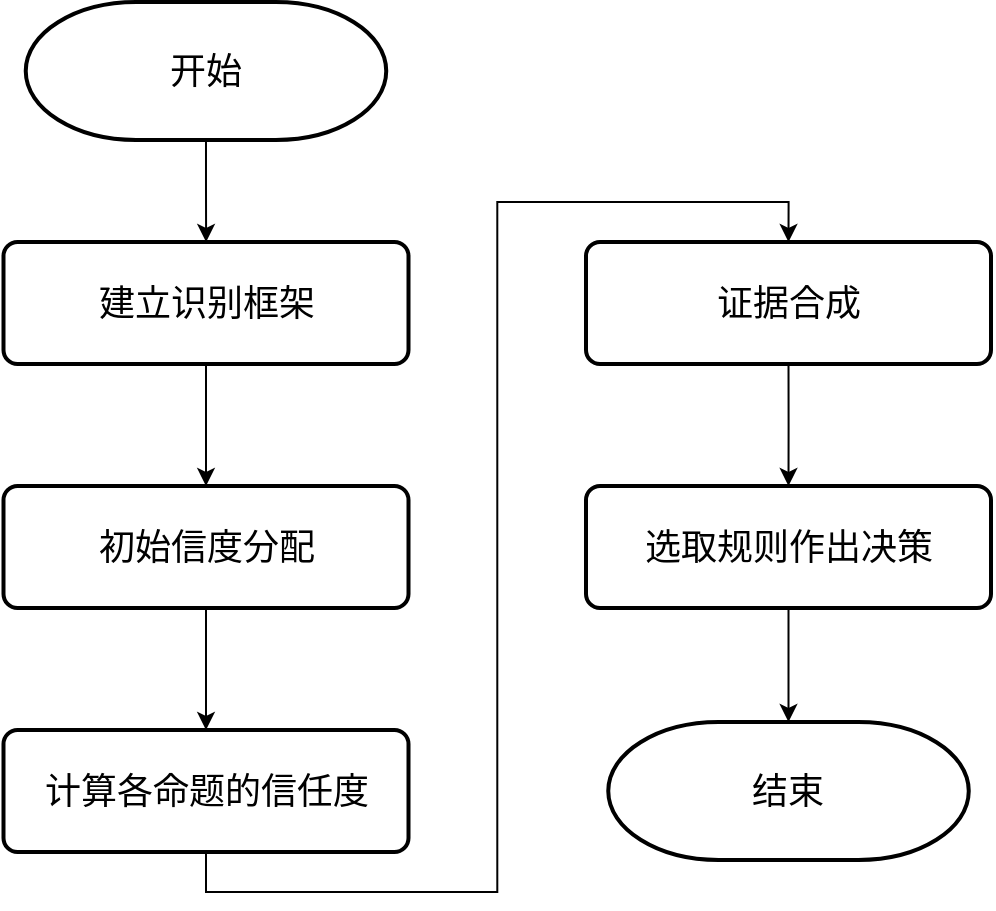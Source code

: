 <mxfile version="23.1.4" type="github">
  <diagram id="C5RBs43oDa-KdzZeNtuy" name="Page-1">
    <mxGraphModel dx="936" dy="543" grid="0" gridSize="10" guides="1" tooltips="1" connect="1" arrows="1" fold="1" page="1" pageScale="1" pageWidth="827" pageHeight="1169" math="0" shadow="0">
      <root>
        <mxCell id="WIyWlLk6GJQsqaUBKTNV-0" />
        <mxCell id="WIyWlLk6GJQsqaUBKTNV-1" parent="WIyWlLk6GJQsqaUBKTNV-0" />
        <mxCell id="TbHHPEP9z0c9AkWy8_be-2" style="edgeStyle=orthogonalEdgeStyle;rounded=0;orthogonalLoop=1;jettySize=auto;html=1;exitX=0.5;exitY=1;exitDx=0;exitDy=0;exitPerimeter=0;fontSize=18;" parent="WIyWlLk6GJQsqaUBKTNV-1" source="TbHHPEP9z0c9AkWy8_be-18" target="TbHHPEP9z0c9AkWy8_be-1" edge="1">
          <mxGeometry relative="1" as="geometry">
            <mxPoint x="246.0" y="212.0" as="sourcePoint" />
          </mxGeometry>
        </mxCell>
        <mxCell id="TbHHPEP9z0c9AkWy8_be-7" style="edgeStyle=orthogonalEdgeStyle;rounded=0;orthogonalLoop=1;jettySize=auto;html=1;exitX=0.5;exitY=1;exitDx=0;exitDy=0;entryX=0.5;entryY=0;entryDx=0;entryDy=0;" parent="WIyWlLk6GJQsqaUBKTNV-1" source="TbHHPEP9z0c9AkWy8_be-1" target="TbHHPEP9z0c9AkWy8_be-3" edge="1">
          <mxGeometry relative="1" as="geometry" />
        </mxCell>
        <mxCell id="TbHHPEP9z0c9AkWy8_be-1" value="建立识别框架" style="rounded=1;whiteSpace=wrap;html=1;absoluteArcSize=1;arcSize=14;strokeWidth=2;fontSize=18;" parent="WIyWlLk6GJQsqaUBKTNV-1" vertex="1">
          <mxGeometry x="144.75" y="273" width="202.5" height="61" as="geometry" />
        </mxCell>
        <mxCell id="TbHHPEP9z0c9AkWy8_be-8" style="edgeStyle=orthogonalEdgeStyle;rounded=0;orthogonalLoop=1;jettySize=auto;html=1;exitX=0.5;exitY=1;exitDx=0;exitDy=0;entryX=0.5;entryY=0;entryDx=0;entryDy=0;" parent="WIyWlLk6GJQsqaUBKTNV-1" source="TbHHPEP9z0c9AkWy8_be-3" target="TbHHPEP9z0c9AkWy8_be-4" edge="1">
          <mxGeometry relative="1" as="geometry" />
        </mxCell>
        <mxCell id="TbHHPEP9z0c9AkWy8_be-3" value="初始信度分配" style="rounded=1;whiteSpace=wrap;html=1;absoluteArcSize=1;arcSize=14;strokeWidth=2;fontSize=18;" parent="WIyWlLk6GJQsqaUBKTNV-1" vertex="1">
          <mxGeometry x="144.75" y="395" width="202.5" height="61" as="geometry" />
        </mxCell>
        <mxCell id="cLg9BQNvJGjDU0CPVTHr-0" style="edgeStyle=orthogonalEdgeStyle;rounded=0;orthogonalLoop=1;jettySize=auto;html=1;exitX=0.5;exitY=1;exitDx=0;exitDy=0;entryX=0.5;entryY=0;entryDx=0;entryDy=0;" edge="1" parent="WIyWlLk6GJQsqaUBKTNV-1" source="TbHHPEP9z0c9AkWy8_be-4" target="TbHHPEP9z0c9AkWy8_be-9">
          <mxGeometry relative="1" as="geometry" />
        </mxCell>
        <mxCell id="TbHHPEP9z0c9AkWy8_be-4" value="计算各命题的信任度" style="rounded=1;whiteSpace=wrap;html=1;absoluteArcSize=1;arcSize=14;strokeWidth=2;fontSize=18;" parent="WIyWlLk6GJQsqaUBKTNV-1" vertex="1">
          <mxGeometry x="144.75" y="517" width="202.5" height="61" as="geometry" />
        </mxCell>
        <mxCell id="TbHHPEP9z0c9AkWy8_be-14" style="edgeStyle=orthogonalEdgeStyle;rounded=0;orthogonalLoop=1;jettySize=auto;html=1;exitX=0.5;exitY=1;exitDx=0;exitDy=0;" parent="WIyWlLk6GJQsqaUBKTNV-1" source="TbHHPEP9z0c9AkWy8_be-9" target="TbHHPEP9z0c9AkWy8_be-11" edge="1">
          <mxGeometry relative="1" as="geometry" />
        </mxCell>
        <mxCell id="TbHHPEP9z0c9AkWy8_be-9" value="证据合成" style="rounded=1;whiteSpace=wrap;html=1;absoluteArcSize=1;arcSize=14;strokeWidth=2;fontSize=18;" parent="WIyWlLk6GJQsqaUBKTNV-1" vertex="1">
          <mxGeometry x="436" y="273" width="202.5" height="61" as="geometry" />
        </mxCell>
        <mxCell id="TbHHPEP9z0c9AkWy8_be-11" value="选取规则作出决策" style="rounded=1;whiteSpace=wrap;html=1;absoluteArcSize=1;arcSize=14;strokeWidth=2;fontSize=18;" parent="WIyWlLk6GJQsqaUBKTNV-1" vertex="1">
          <mxGeometry x="436" y="395" width="202.5" height="61" as="geometry" />
        </mxCell>
        <mxCell id="TbHHPEP9z0c9AkWy8_be-16" style="edgeStyle=orthogonalEdgeStyle;rounded=0;orthogonalLoop=1;jettySize=auto;html=1;exitX=0.5;exitY=1;exitDx=0;exitDy=0;entryX=0.5;entryY=0;entryDx=0;entryDy=0;entryPerimeter=0;" parent="WIyWlLk6GJQsqaUBKTNV-1" source="TbHHPEP9z0c9AkWy8_be-11" target="TbHHPEP9z0c9AkWy8_be-17" edge="1">
          <mxGeometry relative="1" as="geometry">
            <mxPoint x="537.25" y="498.0" as="targetPoint" />
          </mxGeometry>
        </mxCell>
        <mxCell id="TbHHPEP9z0c9AkWy8_be-17" value="&lt;font style=&quot;font-size: 18px;&quot;&gt;结束&lt;/font&gt;" style="strokeWidth=2;html=1;shape=mxgraph.flowchart.terminator;whiteSpace=wrap;" parent="WIyWlLk6GJQsqaUBKTNV-1" vertex="1">
          <mxGeometry x="447.13" y="513" width="180.25" height="69" as="geometry" />
        </mxCell>
        <mxCell id="TbHHPEP9z0c9AkWy8_be-18" value="&lt;font style=&quot;font-size: 18px;&quot;&gt;开始&lt;/font&gt;" style="strokeWidth=2;html=1;shape=mxgraph.flowchart.terminator;whiteSpace=wrap;" parent="WIyWlLk6GJQsqaUBKTNV-1" vertex="1">
          <mxGeometry x="155.87" y="153" width="180.25" height="69" as="geometry" />
        </mxCell>
      </root>
    </mxGraphModel>
  </diagram>
</mxfile>

